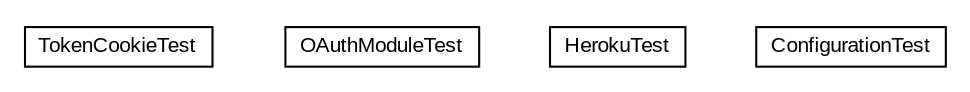 #!/usr/local/bin/dot
#
# Class diagram 
# Generated by UMLGraph version R5_6-24-gf6e263 (http://www.umlgraph.org/)
#

digraph G {
	edge [fontname="arial",fontsize=10,labelfontname="arial",labelfontsize=10];
	node [fontname="arial",fontsize=10,shape=plaintext];
	nodesep=0.25;
	ranksep=0.5;
	// net.trajano.auth.test.TokenCookieTest
	c0 [label=<<table title="net.trajano.auth.test.TokenCookieTest" border="0" cellborder="1" cellspacing="0" cellpadding="2" port="p" href="./TokenCookieTest.html">
		<tr><td><table border="0" cellspacing="0" cellpadding="1">
<tr><td align="center" balign="center"> TokenCookieTest </td></tr>
		</table></td></tr>
		</table>>, URL="./TokenCookieTest.html", fontname="arial", fontcolor="black", fontsize=10.0];
	// net.trajano.auth.test.OAuthModuleTest
	c1 [label=<<table title="net.trajano.auth.test.OAuthModuleTest" border="0" cellborder="1" cellspacing="0" cellpadding="2" port="p" href="./OAuthModuleTest.html">
		<tr><td><table border="0" cellspacing="0" cellpadding="1">
<tr><td align="center" balign="center"> OAuthModuleTest </td></tr>
		</table></td></tr>
		</table>>, URL="./OAuthModuleTest.html", fontname="arial", fontcolor="black", fontsize=10.0];
	// net.trajano.auth.test.HerokuTest
	c2 [label=<<table title="net.trajano.auth.test.HerokuTest" border="0" cellborder="1" cellspacing="0" cellpadding="2" port="p" href="./HerokuTest.html">
		<tr><td><table border="0" cellspacing="0" cellpadding="1">
<tr><td align="center" balign="center"> HerokuTest </td></tr>
		</table></td></tr>
		</table>>, URL="./HerokuTest.html", fontname="arial", fontcolor="black", fontsize=10.0];
	// net.trajano.auth.test.ConfigurationTest
	c3 [label=<<table title="net.trajano.auth.test.ConfigurationTest" border="0" cellborder="1" cellspacing="0" cellpadding="2" port="p" href="./ConfigurationTest.html">
		<tr><td><table border="0" cellspacing="0" cellpadding="1">
<tr><td align="center" balign="center"> ConfigurationTest </td></tr>
		</table></td></tr>
		</table>>, URL="./ConfigurationTest.html", fontname="arial", fontcolor="black", fontsize=10.0];
}

